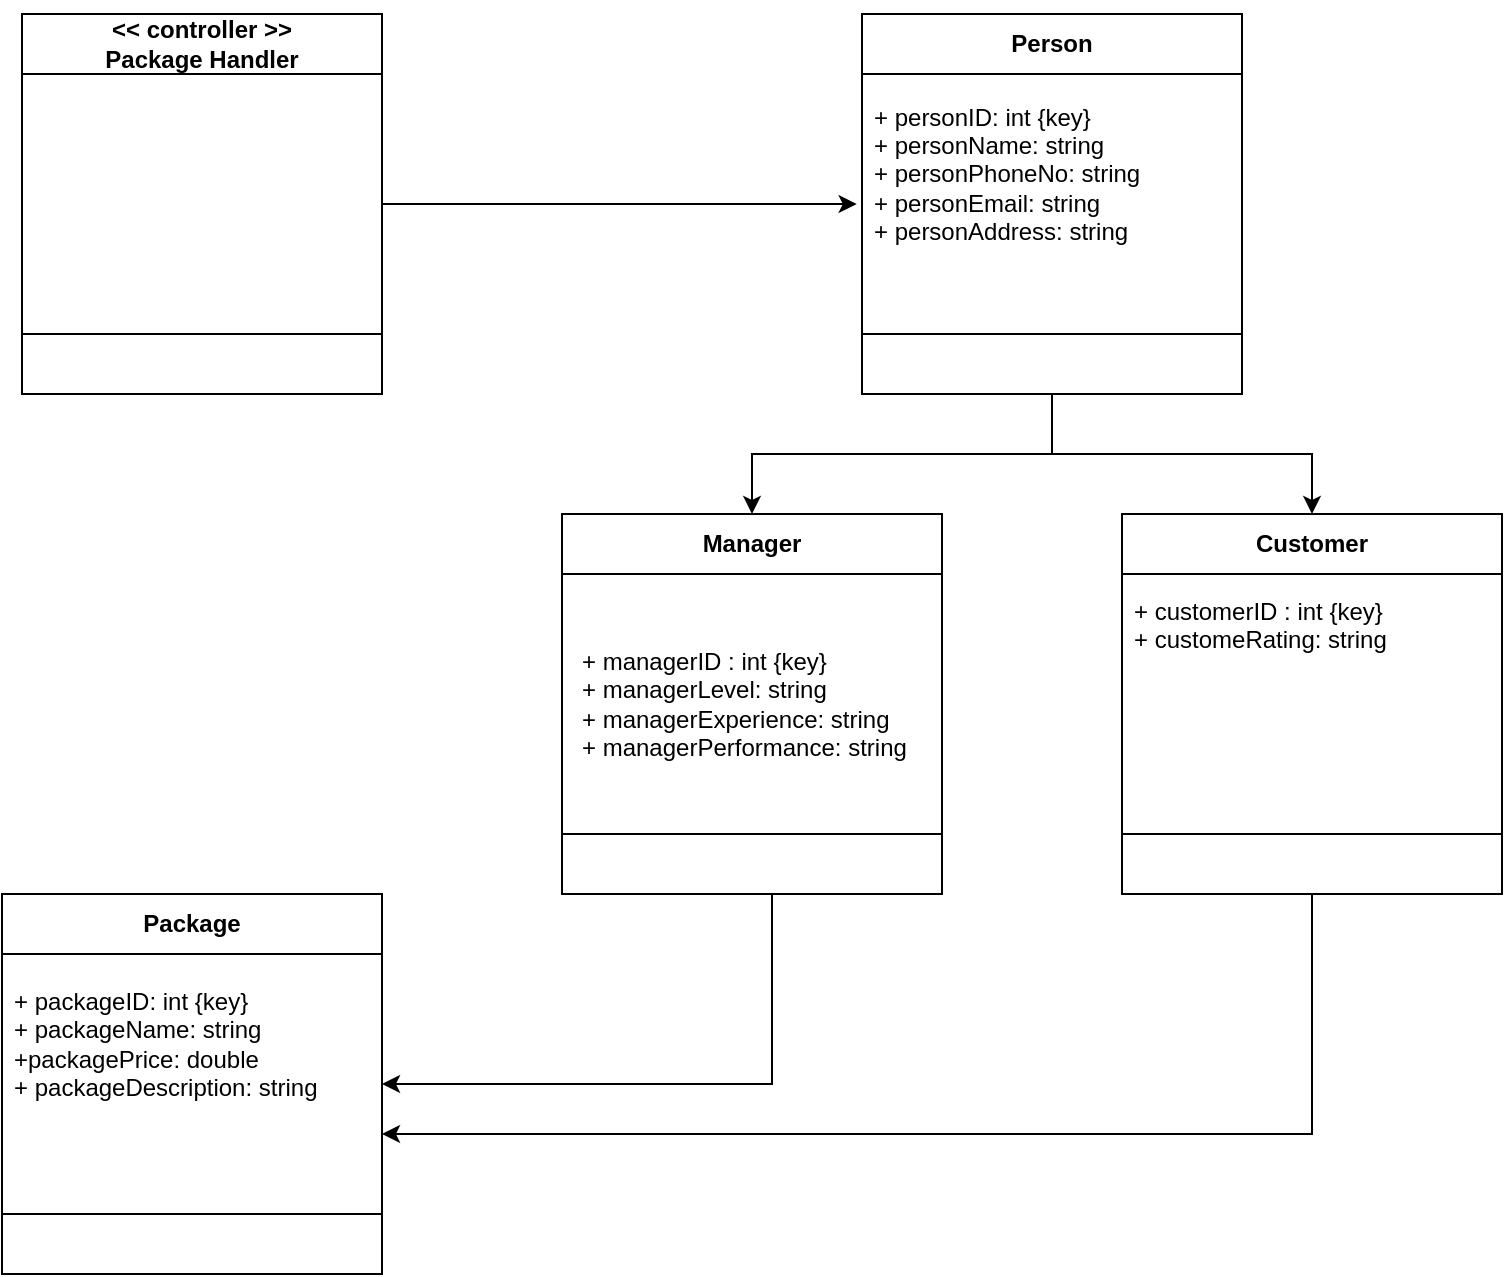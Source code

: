 <mxfile version="24.8.4">
  <diagram name="Page-1" id="zCHdafHyRyZfpqhM1mEc">
    <mxGraphModel dx="1493" dy="1724" grid="1" gridSize="10" guides="1" tooltips="1" connect="1" arrows="1" fold="1" page="1" pageScale="1" pageWidth="850" pageHeight="1100" math="0" shadow="0">
      <root>
        <mxCell id="0" />
        <mxCell id="1" parent="0" />
        <mxCell id="PzbTq-ou7AdBhT5f-LDt-25" style="edgeStyle=orthogonalEdgeStyle;rounded=0;orthogonalLoop=1;jettySize=auto;html=1;exitX=1;exitY=0.5;exitDx=0;exitDy=0;entryX=-0.014;entryY=0.688;entryDx=0;entryDy=0;entryPerimeter=0;" parent="1" source="PzbTq-ou7AdBhT5f-LDt-17" target="PzbTq-ou7AdBhT5f-LDt-23" edge="1">
          <mxGeometry relative="1" as="geometry">
            <mxPoint x="500" y="-945" as="targetPoint" />
          </mxGeometry>
        </mxCell>
        <mxCell id="PzbTq-ou7AdBhT5f-LDt-17" value="&amp;lt;&amp;lt; controller &amp;gt;&amp;gt;&lt;div&gt;Package Handler&lt;/div&gt;" style="swimlane;whiteSpace=wrap;html=1;startSize=30;" parent="1" vertex="1">
          <mxGeometry x="90" y="-1040" width="180" height="190" as="geometry">
            <mxRectangle x="50" y="-260" width="140" height="30" as="alternateBounds" />
          </mxGeometry>
        </mxCell>
        <mxCell id="PzbTq-ou7AdBhT5f-LDt-27" style="edgeStyle=orthogonalEdgeStyle;rounded=0;orthogonalLoop=1;jettySize=auto;html=1;entryX=0.5;entryY=0;entryDx=0;entryDy=0;" parent="1" source="PzbTq-ou7AdBhT5f-LDt-19" target="PzbTq-ou7AdBhT5f-LDt-20" edge="1">
          <mxGeometry relative="1" as="geometry" />
        </mxCell>
        <mxCell id="Mwlxe-qEpdY_oVf0KFiJ-4" style="edgeStyle=orthogonalEdgeStyle;rounded=0;orthogonalLoop=1;jettySize=auto;html=1;" edge="1" parent="1" source="PzbTq-ou7AdBhT5f-LDt-19" target="Mwlxe-qEpdY_oVf0KFiJ-1">
          <mxGeometry relative="1" as="geometry" />
        </mxCell>
        <mxCell id="PzbTq-ou7AdBhT5f-LDt-19" value="&lt;div&gt;&lt;br&gt;&lt;/div&gt;&lt;div&gt;Person&lt;/div&gt;&lt;div&gt;&lt;br&gt;&lt;/div&gt;" style="swimlane;whiteSpace=wrap;html=1;startSize=30;" parent="1" vertex="1">
          <mxGeometry x="510" y="-1040" width="190" height="190" as="geometry">
            <mxRectangle x="50" y="-260" width="140" height="30" as="alternateBounds" />
          </mxGeometry>
        </mxCell>
        <mxCell id="PzbTq-ou7AdBhT5f-LDt-23" value="+ personID: int {key}&lt;div&gt;+ personName: string&lt;/div&gt;&lt;div&gt;+ personPhoneNo: string&lt;/div&gt;&lt;div&gt;+ personEmail: string&lt;/div&gt;&lt;div&gt;+ personAddress: string&lt;/div&gt;" style="text;strokeColor=none;fillColor=none;align=left;verticalAlign=middle;spacingLeft=4;spacingRight=4;overflow=hidden;points=[[0,0.5],[1,0.5]];portConstraint=eastwest;rotatable=0;whiteSpace=wrap;html=1;" parent="PzbTq-ou7AdBhT5f-LDt-19" vertex="1">
          <mxGeometry y="40" width="190" height="80" as="geometry" />
        </mxCell>
        <mxCell id="axoxiXGiB8y4HDm093K_-1" value="" style="endArrow=none;html=1;rounded=0;" parent="PzbTq-ou7AdBhT5f-LDt-19" edge="1">
          <mxGeometry width="50" height="50" relative="1" as="geometry">
            <mxPoint y="160" as="sourcePoint" />
            <mxPoint x="190" y="160" as="targetPoint" />
          </mxGeometry>
        </mxCell>
        <mxCell id="PzbTq-ou7AdBhT5f-LDt-28" style="edgeStyle=orthogonalEdgeStyle;rounded=0;orthogonalLoop=1;jettySize=auto;html=1;entryX=1;entryY=0.5;entryDx=0;entryDy=0;" parent="1" source="PzbTq-ou7AdBhT5f-LDt-20" target="PzbTq-ou7AdBhT5f-LDt-21" edge="1">
          <mxGeometry relative="1" as="geometry">
            <Array as="points">
              <mxPoint x="465" y="-505" />
            </Array>
          </mxGeometry>
        </mxCell>
        <mxCell id="PzbTq-ou7AdBhT5f-LDt-20" value="&lt;div&gt;Manager&lt;/div&gt;" style="swimlane;whiteSpace=wrap;html=1;startSize=30;" parent="1" vertex="1">
          <mxGeometry x="360" y="-790" width="190" height="190" as="geometry">
            <mxRectangle x="50" y="-260" width="140" height="30" as="alternateBounds" />
          </mxGeometry>
        </mxCell>
        <mxCell id="PzbTq-ou7AdBhT5f-LDt-22" value="+ managerID : int {key}&lt;div&gt;+ managerLevel: string&lt;/div&gt;&lt;div&gt;+ managerExperience: string&lt;/div&gt;&lt;div&gt;+ managerPerformance: string&lt;/div&gt;" style="text;strokeColor=none;fillColor=none;align=left;verticalAlign=middle;spacingLeft=4;spacingRight=4;overflow=hidden;points=[[0,0.5],[1,0.5]];portConstraint=eastwest;rotatable=0;whiteSpace=wrap;html=1;" parent="PzbTq-ou7AdBhT5f-LDt-20" vertex="1">
          <mxGeometry x="4" y="55" width="190" height="80" as="geometry" />
        </mxCell>
        <mxCell id="axoxiXGiB8y4HDm093K_-2" value="" style="endArrow=none;html=1;rounded=0;" parent="PzbTq-ou7AdBhT5f-LDt-20" edge="1">
          <mxGeometry width="50" height="50" relative="1" as="geometry">
            <mxPoint y="160" as="sourcePoint" />
            <mxPoint x="190" y="160" as="targetPoint" />
          </mxGeometry>
        </mxCell>
        <mxCell id="PzbTq-ou7AdBhT5f-LDt-21" value="&lt;div&gt;Package&lt;/div&gt;" style="swimlane;whiteSpace=wrap;html=1;startSize=30;" parent="1" vertex="1">
          <mxGeometry x="80" y="-600" width="190" height="190" as="geometry">
            <mxRectangle x="50" y="-260" width="140" height="30" as="alternateBounds" />
          </mxGeometry>
        </mxCell>
        <mxCell id="PzbTq-ou7AdBhT5f-LDt-24" value="+ packageID: int {key}&lt;div&gt;+ packageName: string&lt;/div&gt;&lt;div&gt;+packagePrice: double&lt;/div&gt;&lt;div&gt;+ packageDescription: string&lt;/div&gt;" style="text;strokeColor=none;fillColor=none;align=left;verticalAlign=middle;spacingLeft=4;spacingRight=4;overflow=hidden;points=[[0,0.5],[1,0.5]];portConstraint=eastwest;rotatable=0;whiteSpace=wrap;html=1;" parent="PzbTq-ou7AdBhT5f-LDt-21" vertex="1">
          <mxGeometry y="30" width="170" height="90" as="geometry" />
        </mxCell>
        <mxCell id="axoxiXGiB8y4HDm093K_-3" value="" style="endArrow=none;html=1;rounded=0;" parent="PzbTq-ou7AdBhT5f-LDt-21" edge="1">
          <mxGeometry width="50" height="50" relative="1" as="geometry">
            <mxPoint y="160" as="sourcePoint" />
            <mxPoint x="190" y="160" as="targetPoint" />
          </mxGeometry>
        </mxCell>
        <mxCell id="99qLNWGt9-mDH3ZlaSx0-1" value="" style="endArrow=none;html=1;rounded=0;" parent="1" edge="1">
          <mxGeometry width="50" height="50" relative="1" as="geometry">
            <mxPoint x="90" y="-880" as="sourcePoint" />
            <mxPoint x="270" y="-880" as="targetPoint" />
          </mxGeometry>
        </mxCell>
        <mxCell id="Mwlxe-qEpdY_oVf0KFiJ-5" style="edgeStyle=orthogonalEdgeStyle;rounded=0;orthogonalLoop=1;jettySize=auto;html=1;" edge="1" parent="1" source="Mwlxe-qEpdY_oVf0KFiJ-1">
          <mxGeometry relative="1" as="geometry">
            <mxPoint x="270" y="-480" as="targetPoint" />
            <Array as="points">
              <mxPoint x="735" y="-480" />
            </Array>
          </mxGeometry>
        </mxCell>
        <mxCell id="Mwlxe-qEpdY_oVf0KFiJ-1" value="&lt;div&gt;Customer&lt;/div&gt;" style="swimlane;whiteSpace=wrap;html=1;startSize=30;" vertex="1" parent="1">
          <mxGeometry x="640" y="-790" width="190" height="190" as="geometry">
            <mxRectangle x="50" y="-260" width="140" height="30" as="alternateBounds" />
          </mxGeometry>
        </mxCell>
        <mxCell id="Mwlxe-qEpdY_oVf0KFiJ-2" value="+ customerID : int {key}&lt;div&gt;+ customeRating: string&lt;/div&gt;&lt;div&gt;&lt;br&gt;&lt;/div&gt;&lt;div&gt;&lt;br&gt;&lt;/div&gt;" style="text;strokeColor=none;fillColor=none;align=left;verticalAlign=middle;spacingLeft=4;spacingRight=4;overflow=hidden;points=[[0,0.5],[1,0.5]];portConstraint=eastwest;rotatable=0;whiteSpace=wrap;html=1;" vertex="1" parent="Mwlxe-qEpdY_oVf0KFiJ-1">
          <mxGeometry y="30" width="190" height="80" as="geometry" />
        </mxCell>
        <mxCell id="Mwlxe-qEpdY_oVf0KFiJ-3" value="" style="endArrow=none;html=1;rounded=0;" edge="1" parent="Mwlxe-qEpdY_oVf0KFiJ-1">
          <mxGeometry width="50" height="50" relative="1" as="geometry">
            <mxPoint y="160" as="sourcePoint" />
            <mxPoint x="190" y="160" as="targetPoint" />
          </mxGeometry>
        </mxCell>
      </root>
    </mxGraphModel>
  </diagram>
</mxfile>
